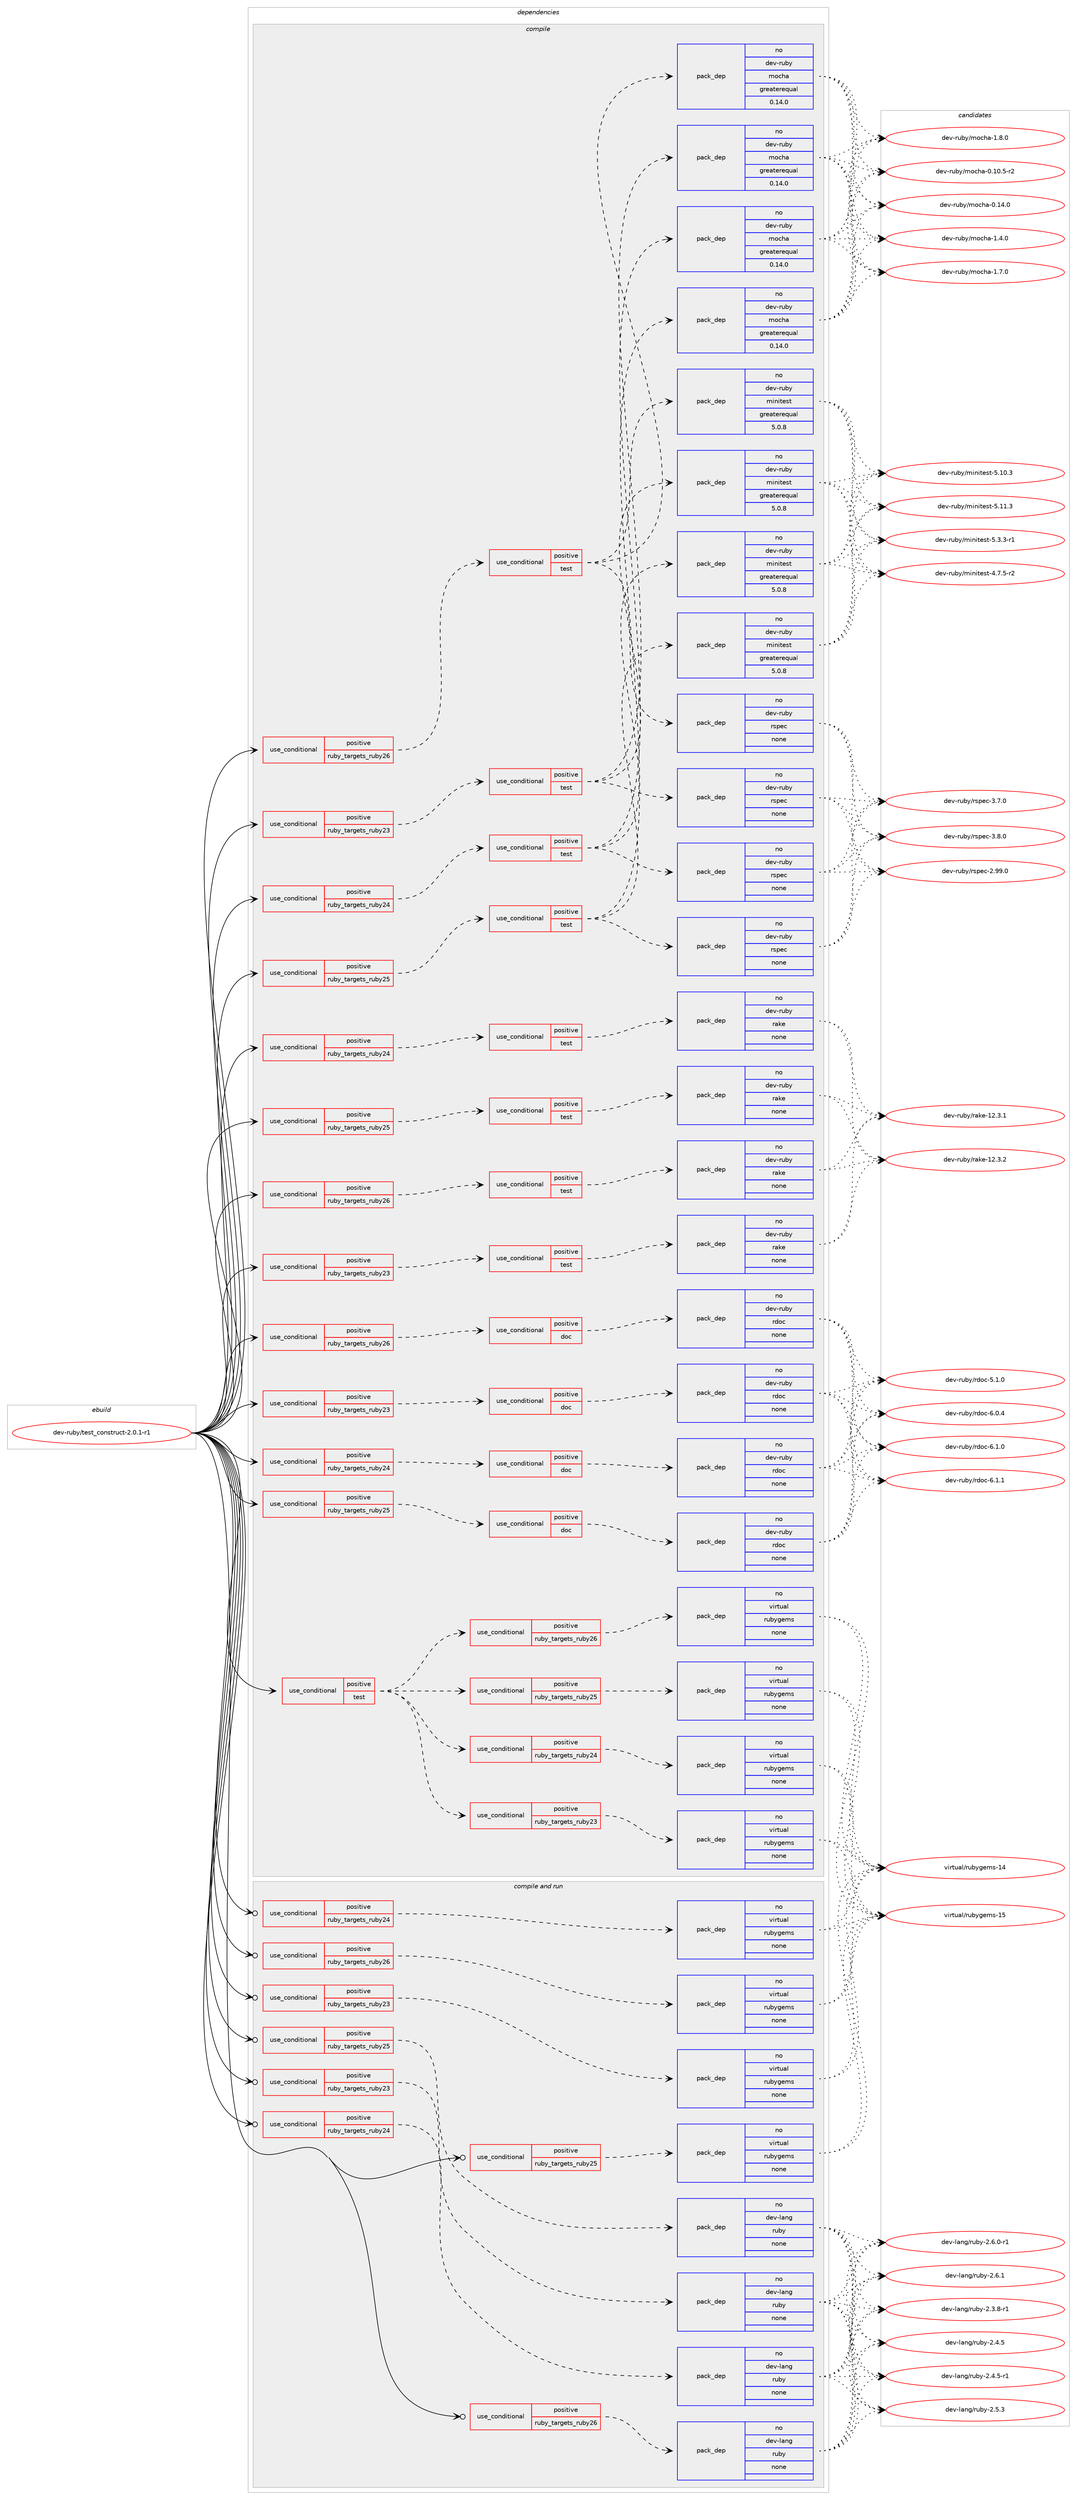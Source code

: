 digraph prolog {

# *************
# Graph options
# *************

newrank=true;
concentrate=true;
compound=true;
graph [rankdir=LR,fontname=Helvetica,fontsize=10,ranksep=1.5];#, ranksep=2.5, nodesep=0.2];
edge  [arrowhead=vee];
node  [fontname=Helvetica,fontsize=10];

# **********
# The ebuild
# **********

subgraph cluster_leftcol {
color=gray;
rank=same;
label=<<i>ebuild</i>>;
id [label="dev-ruby/test_construct-2.0.1-r1", color=red, width=4, href="../dev-ruby/test_construct-2.0.1-r1.svg"];
}

# ****************
# The dependencies
# ****************

subgraph cluster_midcol {
color=gray;
label=<<i>dependencies</i>>;
subgraph cluster_compile {
fillcolor="#eeeeee";
style=filled;
label=<<i>compile</i>>;
subgraph cond420004 {
dependency1532932 [label=<<TABLE BORDER="0" CELLBORDER="1" CELLSPACING="0" CELLPADDING="4"><TR><TD ROWSPAN="3" CELLPADDING="10">use_conditional</TD></TR><TR><TD>positive</TD></TR><TR><TD>ruby_targets_ruby23</TD></TR></TABLE>>, shape=none, color=red];
subgraph cond420005 {
dependency1532933 [label=<<TABLE BORDER="0" CELLBORDER="1" CELLSPACING="0" CELLPADDING="4"><TR><TD ROWSPAN="3" CELLPADDING="10">use_conditional</TD></TR><TR><TD>positive</TD></TR><TR><TD>doc</TD></TR></TABLE>>, shape=none, color=red];
subgraph pack1089412 {
dependency1532934 [label=<<TABLE BORDER="0" CELLBORDER="1" CELLSPACING="0" CELLPADDING="4" WIDTH="220"><TR><TD ROWSPAN="6" CELLPADDING="30">pack_dep</TD></TR><TR><TD WIDTH="110">no</TD></TR><TR><TD>dev-ruby</TD></TR><TR><TD>rdoc</TD></TR><TR><TD>none</TD></TR><TR><TD></TD></TR></TABLE>>, shape=none, color=blue];
}
dependency1532933:e -> dependency1532934:w [weight=20,style="dashed",arrowhead="vee"];
}
dependency1532932:e -> dependency1532933:w [weight=20,style="dashed",arrowhead="vee"];
}
id:e -> dependency1532932:w [weight=20,style="solid",arrowhead="vee"];
subgraph cond420006 {
dependency1532935 [label=<<TABLE BORDER="0" CELLBORDER="1" CELLSPACING="0" CELLPADDING="4"><TR><TD ROWSPAN="3" CELLPADDING="10">use_conditional</TD></TR><TR><TD>positive</TD></TR><TR><TD>ruby_targets_ruby23</TD></TR></TABLE>>, shape=none, color=red];
subgraph cond420007 {
dependency1532936 [label=<<TABLE BORDER="0" CELLBORDER="1" CELLSPACING="0" CELLPADDING="4"><TR><TD ROWSPAN="3" CELLPADDING="10">use_conditional</TD></TR><TR><TD>positive</TD></TR><TR><TD>test</TD></TR></TABLE>>, shape=none, color=red];
subgraph pack1089413 {
dependency1532937 [label=<<TABLE BORDER="0" CELLBORDER="1" CELLSPACING="0" CELLPADDING="4" WIDTH="220"><TR><TD ROWSPAN="6" CELLPADDING="30">pack_dep</TD></TR><TR><TD WIDTH="110">no</TD></TR><TR><TD>dev-ruby</TD></TR><TR><TD>minitest</TD></TR><TR><TD>greaterequal</TD></TR><TR><TD>5.0.8</TD></TR></TABLE>>, shape=none, color=blue];
}
dependency1532936:e -> dependency1532937:w [weight=20,style="dashed",arrowhead="vee"];
subgraph pack1089414 {
dependency1532938 [label=<<TABLE BORDER="0" CELLBORDER="1" CELLSPACING="0" CELLPADDING="4" WIDTH="220"><TR><TD ROWSPAN="6" CELLPADDING="30">pack_dep</TD></TR><TR><TD WIDTH="110">no</TD></TR><TR><TD>dev-ruby</TD></TR><TR><TD>mocha</TD></TR><TR><TD>greaterequal</TD></TR><TR><TD>0.14.0</TD></TR></TABLE>>, shape=none, color=blue];
}
dependency1532936:e -> dependency1532938:w [weight=20,style="dashed",arrowhead="vee"];
subgraph pack1089415 {
dependency1532939 [label=<<TABLE BORDER="0" CELLBORDER="1" CELLSPACING="0" CELLPADDING="4" WIDTH="220"><TR><TD ROWSPAN="6" CELLPADDING="30">pack_dep</TD></TR><TR><TD WIDTH="110">no</TD></TR><TR><TD>dev-ruby</TD></TR><TR><TD>rspec</TD></TR><TR><TD>none</TD></TR><TR><TD></TD></TR></TABLE>>, shape=none, color=blue];
}
dependency1532936:e -> dependency1532939:w [weight=20,style="dashed",arrowhead="vee"];
}
dependency1532935:e -> dependency1532936:w [weight=20,style="dashed",arrowhead="vee"];
}
id:e -> dependency1532935:w [weight=20,style="solid",arrowhead="vee"];
subgraph cond420008 {
dependency1532940 [label=<<TABLE BORDER="0" CELLBORDER="1" CELLSPACING="0" CELLPADDING="4"><TR><TD ROWSPAN="3" CELLPADDING="10">use_conditional</TD></TR><TR><TD>positive</TD></TR><TR><TD>ruby_targets_ruby23</TD></TR></TABLE>>, shape=none, color=red];
subgraph cond420009 {
dependency1532941 [label=<<TABLE BORDER="0" CELLBORDER="1" CELLSPACING="0" CELLPADDING="4"><TR><TD ROWSPAN="3" CELLPADDING="10">use_conditional</TD></TR><TR><TD>positive</TD></TR><TR><TD>test</TD></TR></TABLE>>, shape=none, color=red];
subgraph pack1089416 {
dependency1532942 [label=<<TABLE BORDER="0" CELLBORDER="1" CELLSPACING="0" CELLPADDING="4" WIDTH="220"><TR><TD ROWSPAN="6" CELLPADDING="30">pack_dep</TD></TR><TR><TD WIDTH="110">no</TD></TR><TR><TD>dev-ruby</TD></TR><TR><TD>rake</TD></TR><TR><TD>none</TD></TR><TR><TD></TD></TR></TABLE>>, shape=none, color=blue];
}
dependency1532941:e -> dependency1532942:w [weight=20,style="dashed",arrowhead="vee"];
}
dependency1532940:e -> dependency1532941:w [weight=20,style="dashed",arrowhead="vee"];
}
id:e -> dependency1532940:w [weight=20,style="solid",arrowhead="vee"];
subgraph cond420010 {
dependency1532943 [label=<<TABLE BORDER="0" CELLBORDER="1" CELLSPACING="0" CELLPADDING="4"><TR><TD ROWSPAN="3" CELLPADDING="10">use_conditional</TD></TR><TR><TD>positive</TD></TR><TR><TD>ruby_targets_ruby24</TD></TR></TABLE>>, shape=none, color=red];
subgraph cond420011 {
dependency1532944 [label=<<TABLE BORDER="0" CELLBORDER="1" CELLSPACING="0" CELLPADDING="4"><TR><TD ROWSPAN="3" CELLPADDING="10">use_conditional</TD></TR><TR><TD>positive</TD></TR><TR><TD>doc</TD></TR></TABLE>>, shape=none, color=red];
subgraph pack1089417 {
dependency1532945 [label=<<TABLE BORDER="0" CELLBORDER="1" CELLSPACING="0" CELLPADDING="4" WIDTH="220"><TR><TD ROWSPAN="6" CELLPADDING="30">pack_dep</TD></TR><TR><TD WIDTH="110">no</TD></TR><TR><TD>dev-ruby</TD></TR><TR><TD>rdoc</TD></TR><TR><TD>none</TD></TR><TR><TD></TD></TR></TABLE>>, shape=none, color=blue];
}
dependency1532944:e -> dependency1532945:w [weight=20,style="dashed",arrowhead="vee"];
}
dependency1532943:e -> dependency1532944:w [weight=20,style="dashed",arrowhead="vee"];
}
id:e -> dependency1532943:w [weight=20,style="solid",arrowhead="vee"];
subgraph cond420012 {
dependency1532946 [label=<<TABLE BORDER="0" CELLBORDER="1" CELLSPACING="0" CELLPADDING="4"><TR><TD ROWSPAN="3" CELLPADDING="10">use_conditional</TD></TR><TR><TD>positive</TD></TR><TR><TD>ruby_targets_ruby24</TD></TR></TABLE>>, shape=none, color=red];
subgraph cond420013 {
dependency1532947 [label=<<TABLE BORDER="0" CELLBORDER="1" CELLSPACING="0" CELLPADDING="4"><TR><TD ROWSPAN="3" CELLPADDING="10">use_conditional</TD></TR><TR><TD>positive</TD></TR><TR><TD>test</TD></TR></TABLE>>, shape=none, color=red];
subgraph pack1089418 {
dependency1532948 [label=<<TABLE BORDER="0" CELLBORDER="1" CELLSPACING="0" CELLPADDING="4" WIDTH="220"><TR><TD ROWSPAN="6" CELLPADDING="30">pack_dep</TD></TR><TR><TD WIDTH="110">no</TD></TR><TR><TD>dev-ruby</TD></TR><TR><TD>minitest</TD></TR><TR><TD>greaterequal</TD></TR><TR><TD>5.0.8</TD></TR></TABLE>>, shape=none, color=blue];
}
dependency1532947:e -> dependency1532948:w [weight=20,style="dashed",arrowhead="vee"];
subgraph pack1089419 {
dependency1532949 [label=<<TABLE BORDER="0" CELLBORDER="1" CELLSPACING="0" CELLPADDING="4" WIDTH="220"><TR><TD ROWSPAN="6" CELLPADDING="30">pack_dep</TD></TR><TR><TD WIDTH="110">no</TD></TR><TR><TD>dev-ruby</TD></TR><TR><TD>mocha</TD></TR><TR><TD>greaterequal</TD></TR><TR><TD>0.14.0</TD></TR></TABLE>>, shape=none, color=blue];
}
dependency1532947:e -> dependency1532949:w [weight=20,style="dashed",arrowhead="vee"];
subgraph pack1089420 {
dependency1532950 [label=<<TABLE BORDER="0" CELLBORDER="1" CELLSPACING="0" CELLPADDING="4" WIDTH="220"><TR><TD ROWSPAN="6" CELLPADDING="30">pack_dep</TD></TR><TR><TD WIDTH="110">no</TD></TR><TR><TD>dev-ruby</TD></TR><TR><TD>rspec</TD></TR><TR><TD>none</TD></TR><TR><TD></TD></TR></TABLE>>, shape=none, color=blue];
}
dependency1532947:e -> dependency1532950:w [weight=20,style="dashed",arrowhead="vee"];
}
dependency1532946:e -> dependency1532947:w [weight=20,style="dashed",arrowhead="vee"];
}
id:e -> dependency1532946:w [weight=20,style="solid",arrowhead="vee"];
subgraph cond420014 {
dependency1532951 [label=<<TABLE BORDER="0" CELLBORDER="1" CELLSPACING="0" CELLPADDING="4"><TR><TD ROWSPAN="3" CELLPADDING="10">use_conditional</TD></TR><TR><TD>positive</TD></TR><TR><TD>ruby_targets_ruby24</TD></TR></TABLE>>, shape=none, color=red];
subgraph cond420015 {
dependency1532952 [label=<<TABLE BORDER="0" CELLBORDER="1" CELLSPACING="0" CELLPADDING="4"><TR><TD ROWSPAN="3" CELLPADDING="10">use_conditional</TD></TR><TR><TD>positive</TD></TR><TR><TD>test</TD></TR></TABLE>>, shape=none, color=red];
subgraph pack1089421 {
dependency1532953 [label=<<TABLE BORDER="0" CELLBORDER="1" CELLSPACING="0" CELLPADDING="4" WIDTH="220"><TR><TD ROWSPAN="6" CELLPADDING="30">pack_dep</TD></TR><TR><TD WIDTH="110">no</TD></TR><TR><TD>dev-ruby</TD></TR><TR><TD>rake</TD></TR><TR><TD>none</TD></TR><TR><TD></TD></TR></TABLE>>, shape=none, color=blue];
}
dependency1532952:e -> dependency1532953:w [weight=20,style="dashed",arrowhead="vee"];
}
dependency1532951:e -> dependency1532952:w [weight=20,style="dashed",arrowhead="vee"];
}
id:e -> dependency1532951:w [weight=20,style="solid",arrowhead="vee"];
subgraph cond420016 {
dependency1532954 [label=<<TABLE BORDER="0" CELLBORDER="1" CELLSPACING="0" CELLPADDING="4"><TR><TD ROWSPAN="3" CELLPADDING="10">use_conditional</TD></TR><TR><TD>positive</TD></TR><TR><TD>ruby_targets_ruby25</TD></TR></TABLE>>, shape=none, color=red];
subgraph cond420017 {
dependency1532955 [label=<<TABLE BORDER="0" CELLBORDER="1" CELLSPACING="0" CELLPADDING="4"><TR><TD ROWSPAN="3" CELLPADDING="10">use_conditional</TD></TR><TR><TD>positive</TD></TR><TR><TD>doc</TD></TR></TABLE>>, shape=none, color=red];
subgraph pack1089422 {
dependency1532956 [label=<<TABLE BORDER="0" CELLBORDER="1" CELLSPACING="0" CELLPADDING="4" WIDTH="220"><TR><TD ROWSPAN="6" CELLPADDING="30">pack_dep</TD></TR><TR><TD WIDTH="110">no</TD></TR><TR><TD>dev-ruby</TD></TR><TR><TD>rdoc</TD></TR><TR><TD>none</TD></TR><TR><TD></TD></TR></TABLE>>, shape=none, color=blue];
}
dependency1532955:e -> dependency1532956:w [weight=20,style="dashed",arrowhead="vee"];
}
dependency1532954:e -> dependency1532955:w [weight=20,style="dashed",arrowhead="vee"];
}
id:e -> dependency1532954:w [weight=20,style="solid",arrowhead="vee"];
subgraph cond420018 {
dependency1532957 [label=<<TABLE BORDER="0" CELLBORDER="1" CELLSPACING="0" CELLPADDING="4"><TR><TD ROWSPAN="3" CELLPADDING="10">use_conditional</TD></TR><TR><TD>positive</TD></TR><TR><TD>ruby_targets_ruby25</TD></TR></TABLE>>, shape=none, color=red];
subgraph cond420019 {
dependency1532958 [label=<<TABLE BORDER="0" CELLBORDER="1" CELLSPACING="0" CELLPADDING="4"><TR><TD ROWSPAN="3" CELLPADDING="10">use_conditional</TD></TR><TR><TD>positive</TD></TR><TR><TD>test</TD></TR></TABLE>>, shape=none, color=red];
subgraph pack1089423 {
dependency1532959 [label=<<TABLE BORDER="0" CELLBORDER="1" CELLSPACING="0" CELLPADDING="4" WIDTH="220"><TR><TD ROWSPAN="6" CELLPADDING="30">pack_dep</TD></TR><TR><TD WIDTH="110">no</TD></TR><TR><TD>dev-ruby</TD></TR><TR><TD>minitest</TD></TR><TR><TD>greaterequal</TD></TR><TR><TD>5.0.8</TD></TR></TABLE>>, shape=none, color=blue];
}
dependency1532958:e -> dependency1532959:w [weight=20,style="dashed",arrowhead="vee"];
subgraph pack1089424 {
dependency1532960 [label=<<TABLE BORDER="0" CELLBORDER="1" CELLSPACING="0" CELLPADDING="4" WIDTH="220"><TR><TD ROWSPAN="6" CELLPADDING="30">pack_dep</TD></TR><TR><TD WIDTH="110">no</TD></TR><TR><TD>dev-ruby</TD></TR><TR><TD>mocha</TD></TR><TR><TD>greaterequal</TD></TR><TR><TD>0.14.0</TD></TR></TABLE>>, shape=none, color=blue];
}
dependency1532958:e -> dependency1532960:w [weight=20,style="dashed",arrowhead="vee"];
subgraph pack1089425 {
dependency1532961 [label=<<TABLE BORDER="0" CELLBORDER="1" CELLSPACING="0" CELLPADDING="4" WIDTH="220"><TR><TD ROWSPAN="6" CELLPADDING="30">pack_dep</TD></TR><TR><TD WIDTH="110">no</TD></TR><TR><TD>dev-ruby</TD></TR><TR><TD>rspec</TD></TR><TR><TD>none</TD></TR><TR><TD></TD></TR></TABLE>>, shape=none, color=blue];
}
dependency1532958:e -> dependency1532961:w [weight=20,style="dashed",arrowhead="vee"];
}
dependency1532957:e -> dependency1532958:w [weight=20,style="dashed",arrowhead="vee"];
}
id:e -> dependency1532957:w [weight=20,style="solid",arrowhead="vee"];
subgraph cond420020 {
dependency1532962 [label=<<TABLE BORDER="0" CELLBORDER="1" CELLSPACING="0" CELLPADDING="4"><TR><TD ROWSPAN="3" CELLPADDING="10">use_conditional</TD></TR><TR><TD>positive</TD></TR><TR><TD>ruby_targets_ruby25</TD></TR></TABLE>>, shape=none, color=red];
subgraph cond420021 {
dependency1532963 [label=<<TABLE BORDER="0" CELLBORDER="1" CELLSPACING="0" CELLPADDING="4"><TR><TD ROWSPAN="3" CELLPADDING="10">use_conditional</TD></TR><TR><TD>positive</TD></TR><TR><TD>test</TD></TR></TABLE>>, shape=none, color=red];
subgraph pack1089426 {
dependency1532964 [label=<<TABLE BORDER="0" CELLBORDER="1" CELLSPACING="0" CELLPADDING="4" WIDTH="220"><TR><TD ROWSPAN="6" CELLPADDING="30">pack_dep</TD></TR><TR><TD WIDTH="110">no</TD></TR><TR><TD>dev-ruby</TD></TR><TR><TD>rake</TD></TR><TR><TD>none</TD></TR><TR><TD></TD></TR></TABLE>>, shape=none, color=blue];
}
dependency1532963:e -> dependency1532964:w [weight=20,style="dashed",arrowhead="vee"];
}
dependency1532962:e -> dependency1532963:w [weight=20,style="dashed",arrowhead="vee"];
}
id:e -> dependency1532962:w [weight=20,style="solid",arrowhead="vee"];
subgraph cond420022 {
dependency1532965 [label=<<TABLE BORDER="0" CELLBORDER="1" CELLSPACING="0" CELLPADDING="4"><TR><TD ROWSPAN="3" CELLPADDING="10">use_conditional</TD></TR><TR><TD>positive</TD></TR><TR><TD>ruby_targets_ruby26</TD></TR></TABLE>>, shape=none, color=red];
subgraph cond420023 {
dependency1532966 [label=<<TABLE BORDER="0" CELLBORDER="1" CELLSPACING="0" CELLPADDING="4"><TR><TD ROWSPAN="3" CELLPADDING="10">use_conditional</TD></TR><TR><TD>positive</TD></TR><TR><TD>doc</TD></TR></TABLE>>, shape=none, color=red];
subgraph pack1089427 {
dependency1532967 [label=<<TABLE BORDER="0" CELLBORDER="1" CELLSPACING="0" CELLPADDING="4" WIDTH="220"><TR><TD ROWSPAN="6" CELLPADDING="30">pack_dep</TD></TR><TR><TD WIDTH="110">no</TD></TR><TR><TD>dev-ruby</TD></TR><TR><TD>rdoc</TD></TR><TR><TD>none</TD></TR><TR><TD></TD></TR></TABLE>>, shape=none, color=blue];
}
dependency1532966:e -> dependency1532967:w [weight=20,style="dashed",arrowhead="vee"];
}
dependency1532965:e -> dependency1532966:w [weight=20,style="dashed",arrowhead="vee"];
}
id:e -> dependency1532965:w [weight=20,style="solid",arrowhead="vee"];
subgraph cond420024 {
dependency1532968 [label=<<TABLE BORDER="0" CELLBORDER="1" CELLSPACING="0" CELLPADDING="4"><TR><TD ROWSPAN="3" CELLPADDING="10">use_conditional</TD></TR><TR><TD>positive</TD></TR><TR><TD>ruby_targets_ruby26</TD></TR></TABLE>>, shape=none, color=red];
subgraph cond420025 {
dependency1532969 [label=<<TABLE BORDER="0" CELLBORDER="1" CELLSPACING="0" CELLPADDING="4"><TR><TD ROWSPAN="3" CELLPADDING="10">use_conditional</TD></TR><TR><TD>positive</TD></TR><TR><TD>test</TD></TR></TABLE>>, shape=none, color=red];
subgraph pack1089428 {
dependency1532970 [label=<<TABLE BORDER="0" CELLBORDER="1" CELLSPACING="0" CELLPADDING="4" WIDTH="220"><TR><TD ROWSPAN="6" CELLPADDING="30">pack_dep</TD></TR><TR><TD WIDTH="110">no</TD></TR><TR><TD>dev-ruby</TD></TR><TR><TD>minitest</TD></TR><TR><TD>greaterequal</TD></TR><TR><TD>5.0.8</TD></TR></TABLE>>, shape=none, color=blue];
}
dependency1532969:e -> dependency1532970:w [weight=20,style="dashed",arrowhead="vee"];
subgraph pack1089429 {
dependency1532971 [label=<<TABLE BORDER="0" CELLBORDER="1" CELLSPACING="0" CELLPADDING="4" WIDTH="220"><TR><TD ROWSPAN="6" CELLPADDING="30">pack_dep</TD></TR><TR><TD WIDTH="110">no</TD></TR><TR><TD>dev-ruby</TD></TR><TR><TD>mocha</TD></TR><TR><TD>greaterequal</TD></TR><TR><TD>0.14.0</TD></TR></TABLE>>, shape=none, color=blue];
}
dependency1532969:e -> dependency1532971:w [weight=20,style="dashed",arrowhead="vee"];
subgraph pack1089430 {
dependency1532972 [label=<<TABLE BORDER="0" CELLBORDER="1" CELLSPACING="0" CELLPADDING="4" WIDTH="220"><TR><TD ROWSPAN="6" CELLPADDING="30">pack_dep</TD></TR><TR><TD WIDTH="110">no</TD></TR><TR><TD>dev-ruby</TD></TR><TR><TD>rspec</TD></TR><TR><TD>none</TD></TR><TR><TD></TD></TR></TABLE>>, shape=none, color=blue];
}
dependency1532969:e -> dependency1532972:w [weight=20,style="dashed",arrowhead="vee"];
}
dependency1532968:e -> dependency1532969:w [weight=20,style="dashed",arrowhead="vee"];
}
id:e -> dependency1532968:w [weight=20,style="solid",arrowhead="vee"];
subgraph cond420026 {
dependency1532973 [label=<<TABLE BORDER="0" CELLBORDER="1" CELLSPACING="0" CELLPADDING="4"><TR><TD ROWSPAN="3" CELLPADDING="10">use_conditional</TD></TR><TR><TD>positive</TD></TR><TR><TD>ruby_targets_ruby26</TD></TR></TABLE>>, shape=none, color=red];
subgraph cond420027 {
dependency1532974 [label=<<TABLE BORDER="0" CELLBORDER="1" CELLSPACING="0" CELLPADDING="4"><TR><TD ROWSPAN="3" CELLPADDING="10">use_conditional</TD></TR><TR><TD>positive</TD></TR><TR><TD>test</TD></TR></TABLE>>, shape=none, color=red];
subgraph pack1089431 {
dependency1532975 [label=<<TABLE BORDER="0" CELLBORDER="1" CELLSPACING="0" CELLPADDING="4" WIDTH="220"><TR><TD ROWSPAN="6" CELLPADDING="30">pack_dep</TD></TR><TR><TD WIDTH="110">no</TD></TR><TR><TD>dev-ruby</TD></TR><TR><TD>rake</TD></TR><TR><TD>none</TD></TR><TR><TD></TD></TR></TABLE>>, shape=none, color=blue];
}
dependency1532974:e -> dependency1532975:w [weight=20,style="dashed",arrowhead="vee"];
}
dependency1532973:e -> dependency1532974:w [weight=20,style="dashed",arrowhead="vee"];
}
id:e -> dependency1532973:w [weight=20,style="solid",arrowhead="vee"];
subgraph cond420028 {
dependency1532976 [label=<<TABLE BORDER="0" CELLBORDER="1" CELLSPACING="0" CELLPADDING="4"><TR><TD ROWSPAN="3" CELLPADDING="10">use_conditional</TD></TR><TR><TD>positive</TD></TR><TR><TD>test</TD></TR></TABLE>>, shape=none, color=red];
subgraph cond420029 {
dependency1532977 [label=<<TABLE BORDER="0" CELLBORDER="1" CELLSPACING="0" CELLPADDING="4"><TR><TD ROWSPAN="3" CELLPADDING="10">use_conditional</TD></TR><TR><TD>positive</TD></TR><TR><TD>ruby_targets_ruby23</TD></TR></TABLE>>, shape=none, color=red];
subgraph pack1089432 {
dependency1532978 [label=<<TABLE BORDER="0" CELLBORDER="1" CELLSPACING="0" CELLPADDING="4" WIDTH="220"><TR><TD ROWSPAN="6" CELLPADDING="30">pack_dep</TD></TR><TR><TD WIDTH="110">no</TD></TR><TR><TD>virtual</TD></TR><TR><TD>rubygems</TD></TR><TR><TD>none</TD></TR><TR><TD></TD></TR></TABLE>>, shape=none, color=blue];
}
dependency1532977:e -> dependency1532978:w [weight=20,style="dashed",arrowhead="vee"];
}
dependency1532976:e -> dependency1532977:w [weight=20,style="dashed",arrowhead="vee"];
subgraph cond420030 {
dependency1532979 [label=<<TABLE BORDER="0" CELLBORDER="1" CELLSPACING="0" CELLPADDING="4"><TR><TD ROWSPAN="3" CELLPADDING="10">use_conditional</TD></TR><TR><TD>positive</TD></TR><TR><TD>ruby_targets_ruby24</TD></TR></TABLE>>, shape=none, color=red];
subgraph pack1089433 {
dependency1532980 [label=<<TABLE BORDER="0" CELLBORDER="1" CELLSPACING="0" CELLPADDING="4" WIDTH="220"><TR><TD ROWSPAN="6" CELLPADDING="30">pack_dep</TD></TR><TR><TD WIDTH="110">no</TD></TR><TR><TD>virtual</TD></TR><TR><TD>rubygems</TD></TR><TR><TD>none</TD></TR><TR><TD></TD></TR></TABLE>>, shape=none, color=blue];
}
dependency1532979:e -> dependency1532980:w [weight=20,style="dashed",arrowhead="vee"];
}
dependency1532976:e -> dependency1532979:w [weight=20,style="dashed",arrowhead="vee"];
subgraph cond420031 {
dependency1532981 [label=<<TABLE BORDER="0" CELLBORDER="1" CELLSPACING="0" CELLPADDING="4"><TR><TD ROWSPAN="3" CELLPADDING="10">use_conditional</TD></TR><TR><TD>positive</TD></TR><TR><TD>ruby_targets_ruby25</TD></TR></TABLE>>, shape=none, color=red];
subgraph pack1089434 {
dependency1532982 [label=<<TABLE BORDER="0" CELLBORDER="1" CELLSPACING="0" CELLPADDING="4" WIDTH="220"><TR><TD ROWSPAN="6" CELLPADDING="30">pack_dep</TD></TR><TR><TD WIDTH="110">no</TD></TR><TR><TD>virtual</TD></TR><TR><TD>rubygems</TD></TR><TR><TD>none</TD></TR><TR><TD></TD></TR></TABLE>>, shape=none, color=blue];
}
dependency1532981:e -> dependency1532982:w [weight=20,style="dashed",arrowhead="vee"];
}
dependency1532976:e -> dependency1532981:w [weight=20,style="dashed",arrowhead="vee"];
subgraph cond420032 {
dependency1532983 [label=<<TABLE BORDER="0" CELLBORDER="1" CELLSPACING="0" CELLPADDING="4"><TR><TD ROWSPAN="3" CELLPADDING="10">use_conditional</TD></TR><TR><TD>positive</TD></TR><TR><TD>ruby_targets_ruby26</TD></TR></TABLE>>, shape=none, color=red];
subgraph pack1089435 {
dependency1532984 [label=<<TABLE BORDER="0" CELLBORDER="1" CELLSPACING="0" CELLPADDING="4" WIDTH="220"><TR><TD ROWSPAN="6" CELLPADDING="30">pack_dep</TD></TR><TR><TD WIDTH="110">no</TD></TR><TR><TD>virtual</TD></TR><TR><TD>rubygems</TD></TR><TR><TD>none</TD></TR><TR><TD></TD></TR></TABLE>>, shape=none, color=blue];
}
dependency1532983:e -> dependency1532984:w [weight=20,style="dashed",arrowhead="vee"];
}
dependency1532976:e -> dependency1532983:w [weight=20,style="dashed",arrowhead="vee"];
}
id:e -> dependency1532976:w [weight=20,style="solid",arrowhead="vee"];
}
subgraph cluster_compileandrun {
fillcolor="#eeeeee";
style=filled;
label=<<i>compile and run</i>>;
subgraph cond420033 {
dependency1532985 [label=<<TABLE BORDER="0" CELLBORDER="1" CELLSPACING="0" CELLPADDING="4"><TR><TD ROWSPAN="3" CELLPADDING="10">use_conditional</TD></TR><TR><TD>positive</TD></TR><TR><TD>ruby_targets_ruby23</TD></TR></TABLE>>, shape=none, color=red];
subgraph pack1089436 {
dependency1532986 [label=<<TABLE BORDER="0" CELLBORDER="1" CELLSPACING="0" CELLPADDING="4" WIDTH="220"><TR><TD ROWSPAN="6" CELLPADDING="30">pack_dep</TD></TR><TR><TD WIDTH="110">no</TD></TR><TR><TD>dev-lang</TD></TR><TR><TD>ruby</TD></TR><TR><TD>none</TD></TR><TR><TD></TD></TR></TABLE>>, shape=none, color=blue];
}
dependency1532985:e -> dependency1532986:w [weight=20,style="dashed",arrowhead="vee"];
}
id:e -> dependency1532985:w [weight=20,style="solid",arrowhead="odotvee"];
subgraph cond420034 {
dependency1532987 [label=<<TABLE BORDER="0" CELLBORDER="1" CELLSPACING="0" CELLPADDING="4"><TR><TD ROWSPAN="3" CELLPADDING="10">use_conditional</TD></TR><TR><TD>positive</TD></TR><TR><TD>ruby_targets_ruby23</TD></TR></TABLE>>, shape=none, color=red];
subgraph pack1089437 {
dependency1532988 [label=<<TABLE BORDER="0" CELLBORDER="1" CELLSPACING="0" CELLPADDING="4" WIDTH="220"><TR><TD ROWSPAN="6" CELLPADDING="30">pack_dep</TD></TR><TR><TD WIDTH="110">no</TD></TR><TR><TD>virtual</TD></TR><TR><TD>rubygems</TD></TR><TR><TD>none</TD></TR><TR><TD></TD></TR></TABLE>>, shape=none, color=blue];
}
dependency1532987:e -> dependency1532988:w [weight=20,style="dashed",arrowhead="vee"];
}
id:e -> dependency1532987:w [weight=20,style="solid",arrowhead="odotvee"];
subgraph cond420035 {
dependency1532989 [label=<<TABLE BORDER="0" CELLBORDER="1" CELLSPACING="0" CELLPADDING="4"><TR><TD ROWSPAN="3" CELLPADDING="10">use_conditional</TD></TR><TR><TD>positive</TD></TR><TR><TD>ruby_targets_ruby24</TD></TR></TABLE>>, shape=none, color=red];
subgraph pack1089438 {
dependency1532990 [label=<<TABLE BORDER="0" CELLBORDER="1" CELLSPACING="0" CELLPADDING="4" WIDTH="220"><TR><TD ROWSPAN="6" CELLPADDING="30">pack_dep</TD></TR><TR><TD WIDTH="110">no</TD></TR><TR><TD>dev-lang</TD></TR><TR><TD>ruby</TD></TR><TR><TD>none</TD></TR><TR><TD></TD></TR></TABLE>>, shape=none, color=blue];
}
dependency1532989:e -> dependency1532990:w [weight=20,style="dashed",arrowhead="vee"];
}
id:e -> dependency1532989:w [weight=20,style="solid",arrowhead="odotvee"];
subgraph cond420036 {
dependency1532991 [label=<<TABLE BORDER="0" CELLBORDER="1" CELLSPACING="0" CELLPADDING="4"><TR><TD ROWSPAN="3" CELLPADDING="10">use_conditional</TD></TR><TR><TD>positive</TD></TR><TR><TD>ruby_targets_ruby24</TD></TR></TABLE>>, shape=none, color=red];
subgraph pack1089439 {
dependency1532992 [label=<<TABLE BORDER="0" CELLBORDER="1" CELLSPACING="0" CELLPADDING="4" WIDTH="220"><TR><TD ROWSPAN="6" CELLPADDING="30">pack_dep</TD></TR><TR><TD WIDTH="110">no</TD></TR><TR><TD>virtual</TD></TR><TR><TD>rubygems</TD></TR><TR><TD>none</TD></TR><TR><TD></TD></TR></TABLE>>, shape=none, color=blue];
}
dependency1532991:e -> dependency1532992:w [weight=20,style="dashed",arrowhead="vee"];
}
id:e -> dependency1532991:w [weight=20,style="solid",arrowhead="odotvee"];
subgraph cond420037 {
dependency1532993 [label=<<TABLE BORDER="0" CELLBORDER="1" CELLSPACING="0" CELLPADDING="4"><TR><TD ROWSPAN="3" CELLPADDING="10">use_conditional</TD></TR><TR><TD>positive</TD></TR><TR><TD>ruby_targets_ruby25</TD></TR></TABLE>>, shape=none, color=red];
subgraph pack1089440 {
dependency1532994 [label=<<TABLE BORDER="0" CELLBORDER="1" CELLSPACING="0" CELLPADDING="4" WIDTH="220"><TR><TD ROWSPAN="6" CELLPADDING="30">pack_dep</TD></TR><TR><TD WIDTH="110">no</TD></TR><TR><TD>dev-lang</TD></TR><TR><TD>ruby</TD></TR><TR><TD>none</TD></TR><TR><TD></TD></TR></TABLE>>, shape=none, color=blue];
}
dependency1532993:e -> dependency1532994:w [weight=20,style="dashed",arrowhead="vee"];
}
id:e -> dependency1532993:w [weight=20,style="solid",arrowhead="odotvee"];
subgraph cond420038 {
dependency1532995 [label=<<TABLE BORDER="0" CELLBORDER="1" CELLSPACING="0" CELLPADDING="4"><TR><TD ROWSPAN="3" CELLPADDING="10">use_conditional</TD></TR><TR><TD>positive</TD></TR><TR><TD>ruby_targets_ruby25</TD></TR></TABLE>>, shape=none, color=red];
subgraph pack1089441 {
dependency1532996 [label=<<TABLE BORDER="0" CELLBORDER="1" CELLSPACING="0" CELLPADDING="4" WIDTH="220"><TR><TD ROWSPAN="6" CELLPADDING="30">pack_dep</TD></TR><TR><TD WIDTH="110">no</TD></TR><TR><TD>virtual</TD></TR><TR><TD>rubygems</TD></TR><TR><TD>none</TD></TR><TR><TD></TD></TR></TABLE>>, shape=none, color=blue];
}
dependency1532995:e -> dependency1532996:w [weight=20,style="dashed",arrowhead="vee"];
}
id:e -> dependency1532995:w [weight=20,style="solid",arrowhead="odotvee"];
subgraph cond420039 {
dependency1532997 [label=<<TABLE BORDER="0" CELLBORDER="1" CELLSPACING="0" CELLPADDING="4"><TR><TD ROWSPAN="3" CELLPADDING="10">use_conditional</TD></TR><TR><TD>positive</TD></TR><TR><TD>ruby_targets_ruby26</TD></TR></TABLE>>, shape=none, color=red];
subgraph pack1089442 {
dependency1532998 [label=<<TABLE BORDER="0" CELLBORDER="1" CELLSPACING="0" CELLPADDING="4" WIDTH="220"><TR><TD ROWSPAN="6" CELLPADDING="30">pack_dep</TD></TR><TR><TD WIDTH="110">no</TD></TR><TR><TD>dev-lang</TD></TR><TR><TD>ruby</TD></TR><TR><TD>none</TD></TR><TR><TD></TD></TR></TABLE>>, shape=none, color=blue];
}
dependency1532997:e -> dependency1532998:w [weight=20,style="dashed",arrowhead="vee"];
}
id:e -> dependency1532997:w [weight=20,style="solid",arrowhead="odotvee"];
subgraph cond420040 {
dependency1532999 [label=<<TABLE BORDER="0" CELLBORDER="1" CELLSPACING="0" CELLPADDING="4"><TR><TD ROWSPAN="3" CELLPADDING="10">use_conditional</TD></TR><TR><TD>positive</TD></TR><TR><TD>ruby_targets_ruby26</TD></TR></TABLE>>, shape=none, color=red];
subgraph pack1089443 {
dependency1533000 [label=<<TABLE BORDER="0" CELLBORDER="1" CELLSPACING="0" CELLPADDING="4" WIDTH="220"><TR><TD ROWSPAN="6" CELLPADDING="30">pack_dep</TD></TR><TR><TD WIDTH="110">no</TD></TR><TR><TD>virtual</TD></TR><TR><TD>rubygems</TD></TR><TR><TD>none</TD></TR><TR><TD></TD></TR></TABLE>>, shape=none, color=blue];
}
dependency1532999:e -> dependency1533000:w [weight=20,style="dashed",arrowhead="vee"];
}
id:e -> dependency1532999:w [weight=20,style="solid",arrowhead="odotvee"];
}
subgraph cluster_run {
fillcolor="#eeeeee";
style=filled;
label=<<i>run</i>>;
}
}

# **************
# The candidates
# **************

subgraph cluster_choices {
rank=same;
color=gray;
label=<<i>candidates</i>>;

subgraph choice1089412 {
color=black;
nodesep=1;
choice10010111845114117981214711410011199455346494648 [label="dev-ruby/rdoc-5.1.0", color=red, width=4,href="../dev-ruby/rdoc-5.1.0.svg"];
choice10010111845114117981214711410011199455446484652 [label="dev-ruby/rdoc-6.0.4", color=red, width=4,href="../dev-ruby/rdoc-6.0.4.svg"];
choice10010111845114117981214711410011199455446494648 [label="dev-ruby/rdoc-6.1.0", color=red, width=4,href="../dev-ruby/rdoc-6.1.0.svg"];
choice10010111845114117981214711410011199455446494649 [label="dev-ruby/rdoc-6.1.1", color=red, width=4,href="../dev-ruby/rdoc-6.1.1.svg"];
dependency1532934:e -> choice10010111845114117981214711410011199455346494648:w [style=dotted,weight="100"];
dependency1532934:e -> choice10010111845114117981214711410011199455446484652:w [style=dotted,weight="100"];
dependency1532934:e -> choice10010111845114117981214711410011199455446494648:w [style=dotted,weight="100"];
dependency1532934:e -> choice10010111845114117981214711410011199455446494649:w [style=dotted,weight="100"];
}
subgraph choice1089413 {
color=black;
nodesep=1;
choice1001011184511411798121471091051101051161011151164552465546534511450 [label="dev-ruby/minitest-4.7.5-r2", color=red, width=4,href="../dev-ruby/minitest-4.7.5-r2.svg"];
choice10010111845114117981214710910511010511610111511645534649484651 [label="dev-ruby/minitest-5.10.3", color=red, width=4,href="../dev-ruby/minitest-5.10.3.svg"];
choice10010111845114117981214710910511010511610111511645534649494651 [label="dev-ruby/minitest-5.11.3", color=red, width=4,href="../dev-ruby/minitest-5.11.3.svg"];
choice1001011184511411798121471091051101051161011151164553465146514511449 [label="dev-ruby/minitest-5.3.3-r1", color=red, width=4,href="../dev-ruby/minitest-5.3.3-r1.svg"];
dependency1532937:e -> choice1001011184511411798121471091051101051161011151164552465546534511450:w [style=dotted,weight="100"];
dependency1532937:e -> choice10010111845114117981214710910511010511610111511645534649484651:w [style=dotted,weight="100"];
dependency1532937:e -> choice10010111845114117981214710910511010511610111511645534649494651:w [style=dotted,weight="100"];
dependency1532937:e -> choice1001011184511411798121471091051101051161011151164553465146514511449:w [style=dotted,weight="100"];
}
subgraph choice1089414 {
color=black;
nodesep=1;
choice1001011184511411798121471091119910497454846494846534511450 [label="dev-ruby/mocha-0.10.5-r2", color=red, width=4,href="../dev-ruby/mocha-0.10.5-r2.svg"];
choice100101118451141179812147109111991049745484649524648 [label="dev-ruby/mocha-0.14.0", color=red, width=4,href="../dev-ruby/mocha-0.14.0.svg"];
choice1001011184511411798121471091119910497454946524648 [label="dev-ruby/mocha-1.4.0", color=red, width=4,href="../dev-ruby/mocha-1.4.0.svg"];
choice1001011184511411798121471091119910497454946554648 [label="dev-ruby/mocha-1.7.0", color=red, width=4,href="../dev-ruby/mocha-1.7.0.svg"];
choice1001011184511411798121471091119910497454946564648 [label="dev-ruby/mocha-1.8.0", color=red, width=4,href="../dev-ruby/mocha-1.8.0.svg"];
dependency1532938:e -> choice1001011184511411798121471091119910497454846494846534511450:w [style=dotted,weight="100"];
dependency1532938:e -> choice100101118451141179812147109111991049745484649524648:w [style=dotted,weight="100"];
dependency1532938:e -> choice1001011184511411798121471091119910497454946524648:w [style=dotted,weight="100"];
dependency1532938:e -> choice1001011184511411798121471091119910497454946554648:w [style=dotted,weight="100"];
dependency1532938:e -> choice1001011184511411798121471091119910497454946564648:w [style=dotted,weight="100"];
}
subgraph choice1089415 {
color=black;
nodesep=1;
choice1001011184511411798121471141151121019945504657574648 [label="dev-ruby/rspec-2.99.0", color=red, width=4,href="../dev-ruby/rspec-2.99.0.svg"];
choice10010111845114117981214711411511210199455146554648 [label="dev-ruby/rspec-3.7.0", color=red, width=4,href="../dev-ruby/rspec-3.7.0.svg"];
choice10010111845114117981214711411511210199455146564648 [label="dev-ruby/rspec-3.8.0", color=red, width=4,href="../dev-ruby/rspec-3.8.0.svg"];
dependency1532939:e -> choice1001011184511411798121471141151121019945504657574648:w [style=dotted,weight="100"];
dependency1532939:e -> choice10010111845114117981214711411511210199455146554648:w [style=dotted,weight="100"];
dependency1532939:e -> choice10010111845114117981214711411511210199455146564648:w [style=dotted,weight="100"];
}
subgraph choice1089416 {
color=black;
nodesep=1;
choice1001011184511411798121471149710710145495046514649 [label="dev-ruby/rake-12.3.1", color=red, width=4,href="../dev-ruby/rake-12.3.1.svg"];
choice1001011184511411798121471149710710145495046514650 [label="dev-ruby/rake-12.3.2", color=red, width=4,href="../dev-ruby/rake-12.3.2.svg"];
dependency1532942:e -> choice1001011184511411798121471149710710145495046514649:w [style=dotted,weight="100"];
dependency1532942:e -> choice1001011184511411798121471149710710145495046514650:w [style=dotted,weight="100"];
}
subgraph choice1089417 {
color=black;
nodesep=1;
choice10010111845114117981214711410011199455346494648 [label="dev-ruby/rdoc-5.1.0", color=red, width=4,href="../dev-ruby/rdoc-5.1.0.svg"];
choice10010111845114117981214711410011199455446484652 [label="dev-ruby/rdoc-6.0.4", color=red, width=4,href="../dev-ruby/rdoc-6.0.4.svg"];
choice10010111845114117981214711410011199455446494648 [label="dev-ruby/rdoc-6.1.0", color=red, width=4,href="../dev-ruby/rdoc-6.1.0.svg"];
choice10010111845114117981214711410011199455446494649 [label="dev-ruby/rdoc-6.1.1", color=red, width=4,href="../dev-ruby/rdoc-6.1.1.svg"];
dependency1532945:e -> choice10010111845114117981214711410011199455346494648:w [style=dotted,weight="100"];
dependency1532945:e -> choice10010111845114117981214711410011199455446484652:w [style=dotted,weight="100"];
dependency1532945:e -> choice10010111845114117981214711410011199455446494648:w [style=dotted,weight="100"];
dependency1532945:e -> choice10010111845114117981214711410011199455446494649:w [style=dotted,weight="100"];
}
subgraph choice1089418 {
color=black;
nodesep=1;
choice1001011184511411798121471091051101051161011151164552465546534511450 [label="dev-ruby/minitest-4.7.5-r2", color=red, width=4,href="../dev-ruby/minitest-4.7.5-r2.svg"];
choice10010111845114117981214710910511010511610111511645534649484651 [label="dev-ruby/minitest-5.10.3", color=red, width=4,href="../dev-ruby/minitest-5.10.3.svg"];
choice10010111845114117981214710910511010511610111511645534649494651 [label="dev-ruby/minitest-5.11.3", color=red, width=4,href="../dev-ruby/minitest-5.11.3.svg"];
choice1001011184511411798121471091051101051161011151164553465146514511449 [label="dev-ruby/minitest-5.3.3-r1", color=red, width=4,href="../dev-ruby/minitest-5.3.3-r1.svg"];
dependency1532948:e -> choice1001011184511411798121471091051101051161011151164552465546534511450:w [style=dotted,weight="100"];
dependency1532948:e -> choice10010111845114117981214710910511010511610111511645534649484651:w [style=dotted,weight="100"];
dependency1532948:e -> choice10010111845114117981214710910511010511610111511645534649494651:w [style=dotted,weight="100"];
dependency1532948:e -> choice1001011184511411798121471091051101051161011151164553465146514511449:w [style=dotted,weight="100"];
}
subgraph choice1089419 {
color=black;
nodesep=1;
choice1001011184511411798121471091119910497454846494846534511450 [label="dev-ruby/mocha-0.10.5-r2", color=red, width=4,href="../dev-ruby/mocha-0.10.5-r2.svg"];
choice100101118451141179812147109111991049745484649524648 [label="dev-ruby/mocha-0.14.0", color=red, width=4,href="../dev-ruby/mocha-0.14.0.svg"];
choice1001011184511411798121471091119910497454946524648 [label="dev-ruby/mocha-1.4.0", color=red, width=4,href="../dev-ruby/mocha-1.4.0.svg"];
choice1001011184511411798121471091119910497454946554648 [label="dev-ruby/mocha-1.7.0", color=red, width=4,href="../dev-ruby/mocha-1.7.0.svg"];
choice1001011184511411798121471091119910497454946564648 [label="dev-ruby/mocha-1.8.0", color=red, width=4,href="../dev-ruby/mocha-1.8.0.svg"];
dependency1532949:e -> choice1001011184511411798121471091119910497454846494846534511450:w [style=dotted,weight="100"];
dependency1532949:e -> choice100101118451141179812147109111991049745484649524648:w [style=dotted,weight="100"];
dependency1532949:e -> choice1001011184511411798121471091119910497454946524648:w [style=dotted,weight="100"];
dependency1532949:e -> choice1001011184511411798121471091119910497454946554648:w [style=dotted,weight="100"];
dependency1532949:e -> choice1001011184511411798121471091119910497454946564648:w [style=dotted,weight="100"];
}
subgraph choice1089420 {
color=black;
nodesep=1;
choice1001011184511411798121471141151121019945504657574648 [label="dev-ruby/rspec-2.99.0", color=red, width=4,href="../dev-ruby/rspec-2.99.0.svg"];
choice10010111845114117981214711411511210199455146554648 [label="dev-ruby/rspec-3.7.0", color=red, width=4,href="../dev-ruby/rspec-3.7.0.svg"];
choice10010111845114117981214711411511210199455146564648 [label="dev-ruby/rspec-3.8.0", color=red, width=4,href="../dev-ruby/rspec-3.8.0.svg"];
dependency1532950:e -> choice1001011184511411798121471141151121019945504657574648:w [style=dotted,weight="100"];
dependency1532950:e -> choice10010111845114117981214711411511210199455146554648:w [style=dotted,weight="100"];
dependency1532950:e -> choice10010111845114117981214711411511210199455146564648:w [style=dotted,weight="100"];
}
subgraph choice1089421 {
color=black;
nodesep=1;
choice1001011184511411798121471149710710145495046514649 [label="dev-ruby/rake-12.3.1", color=red, width=4,href="../dev-ruby/rake-12.3.1.svg"];
choice1001011184511411798121471149710710145495046514650 [label="dev-ruby/rake-12.3.2", color=red, width=4,href="../dev-ruby/rake-12.3.2.svg"];
dependency1532953:e -> choice1001011184511411798121471149710710145495046514649:w [style=dotted,weight="100"];
dependency1532953:e -> choice1001011184511411798121471149710710145495046514650:w [style=dotted,weight="100"];
}
subgraph choice1089422 {
color=black;
nodesep=1;
choice10010111845114117981214711410011199455346494648 [label="dev-ruby/rdoc-5.1.0", color=red, width=4,href="../dev-ruby/rdoc-5.1.0.svg"];
choice10010111845114117981214711410011199455446484652 [label="dev-ruby/rdoc-6.0.4", color=red, width=4,href="../dev-ruby/rdoc-6.0.4.svg"];
choice10010111845114117981214711410011199455446494648 [label="dev-ruby/rdoc-6.1.0", color=red, width=4,href="../dev-ruby/rdoc-6.1.0.svg"];
choice10010111845114117981214711410011199455446494649 [label="dev-ruby/rdoc-6.1.1", color=red, width=4,href="../dev-ruby/rdoc-6.1.1.svg"];
dependency1532956:e -> choice10010111845114117981214711410011199455346494648:w [style=dotted,weight="100"];
dependency1532956:e -> choice10010111845114117981214711410011199455446484652:w [style=dotted,weight="100"];
dependency1532956:e -> choice10010111845114117981214711410011199455446494648:w [style=dotted,weight="100"];
dependency1532956:e -> choice10010111845114117981214711410011199455446494649:w [style=dotted,weight="100"];
}
subgraph choice1089423 {
color=black;
nodesep=1;
choice1001011184511411798121471091051101051161011151164552465546534511450 [label="dev-ruby/minitest-4.7.5-r2", color=red, width=4,href="../dev-ruby/minitest-4.7.5-r2.svg"];
choice10010111845114117981214710910511010511610111511645534649484651 [label="dev-ruby/minitest-5.10.3", color=red, width=4,href="../dev-ruby/minitest-5.10.3.svg"];
choice10010111845114117981214710910511010511610111511645534649494651 [label="dev-ruby/minitest-5.11.3", color=red, width=4,href="../dev-ruby/minitest-5.11.3.svg"];
choice1001011184511411798121471091051101051161011151164553465146514511449 [label="dev-ruby/minitest-5.3.3-r1", color=red, width=4,href="../dev-ruby/minitest-5.3.3-r1.svg"];
dependency1532959:e -> choice1001011184511411798121471091051101051161011151164552465546534511450:w [style=dotted,weight="100"];
dependency1532959:e -> choice10010111845114117981214710910511010511610111511645534649484651:w [style=dotted,weight="100"];
dependency1532959:e -> choice10010111845114117981214710910511010511610111511645534649494651:w [style=dotted,weight="100"];
dependency1532959:e -> choice1001011184511411798121471091051101051161011151164553465146514511449:w [style=dotted,weight="100"];
}
subgraph choice1089424 {
color=black;
nodesep=1;
choice1001011184511411798121471091119910497454846494846534511450 [label="dev-ruby/mocha-0.10.5-r2", color=red, width=4,href="../dev-ruby/mocha-0.10.5-r2.svg"];
choice100101118451141179812147109111991049745484649524648 [label="dev-ruby/mocha-0.14.0", color=red, width=4,href="../dev-ruby/mocha-0.14.0.svg"];
choice1001011184511411798121471091119910497454946524648 [label="dev-ruby/mocha-1.4.0", color=red, width=4,href="../dev-ruby/mocha-1.4.0.svg"];
choice1001011184511411798121471091119910497454946554648 [label="dev-ruby/mocha-1.7.0", color=red, width=4,href="../dev-ruby/mocha-1.7.0.svg"];
choice1001011184511411798121471091119910497454946564648 [label="dev-ruby/mocha-1.8.0", color=red, width=4,href="../dev-ruby/mocha-1.8.0.svg"];
dependency1532960:e -> choice1001011184511411798121471091119910497454846494846534511450:w [style=dotted,weight="100"];
dependency1532960:e -> choice100101118451141179812147109111991049745484649524648:w [style=dotted,weight="100"];
dependency1532960:e -> choice1001011184511411798121471091119910497454946524648:w [style=dotted,weight="100"];
dependency1532960:e -> choice1001011184511411798121471091119910497454946554648:w [style=dotted,weight="100"];
dependency1532960:e -> choice1001011184511411798121471091119910497454946564648:w [style=dotted,weight="100"];
}
subgraph choice1089425 {
color=black;
nodesep=1;
choice1001011184511411798121471141151121019945504657574648 [label="dev-ruby/rspec-2.99.0", color=red, width=4,href="../dev-ruby/rspec-2.99.0.svg"];
choice10010111845114117981214711411511210199455146554648 [label="dev-ruby/rspec-3.7.0", color=red, width=4,href="../dev-ruby/rspec-3.7.0.svg"];
choice10010111845114117981214711411511210199455146564648 [label="dev-ruby/rspec-3.8.0", color=red, width=4,href="../dev-ruby/rspec-3.8.0.svg"];
dependency1532961:e -> choice1001011184511411798121471141151121019945504657574648:w [style=dotted,weight="100"];
dependency1532961:e -> choice10010111845114117981214711411511210199455146554648:w [style=dotted,weight="100"];
dependency1532961:e -> choice10010111845114117981214711411511210199455146564648:w [style=dotted,weight="100"];
}
subgraph choice1089426 {
color=black;
nodesep=1;
choice1001011184511411798121471149710710145495046514649 [label="dev-ruby/rake-12.3.1", color=red, width=4,href="../dev-ruby/rake-12.3.1.svg"];
choice1001011184511411798121471149710710145495046514650 [label="dev-ruby/rake-12.3.2", color=red, width=4,href="../dev-ruby/rake-12.3.2.svg"];
dependency1532964:e -> choice1001011184511411798121471149710710145495046514649:w [style=dotted,weight="100"];
dependency1532964:e -> choice1001011184511411798121471149710710145495046514650:w [style=dotted,weight="100"];
}
subgraph choice1089427 {
color=black;
nodesep=1;
choice10010111845114117981214711410011199455346494648 [label="dev-ruby/rdoc-5.1.0", color=red, width=4,href="../dev-ruby/rdoc-5.1.0.svg"];
choice10010111845114117981214711410011199455446484652 [label="dev-ruby/rdoc-6.0.4", color=red, width=4,href="../dev-ruby/rdoc-6.0.4.svg"];
choice10010111845114117981214711410011199455446494648 [label="dev-ruby/rdoc-6.1.0", color=red, width=4,href="../dev-ruby/rdoc-6.1.0.svg"];
choice10010111845114117981214711410011199455446494649 [label="dev-ruby/rdoc-6.1.1", color=red, width=4,href="../dev-ruby/rdoc-6.1.1.svg"];
dependency1532967:e -> choice10010111845114117981214711410011199455346494648:w [style=dotted,weight="100"];
dependency1532967:e -> choice10010111845114117981214711410011199455446484652:w [style=dotted,weight="100"];
dependency1532967:e -> choice10010111845114117981214711410011199455446494648:w [style=dotted,weight="100"];
dependency1532967:e -> choice10010111845114117981214711410011199455446494649:w [style=dotted,weight="100"];
}
subgraph choice1089428 {
color=black;
nodesep=1;
choice1001011184511411798121471091051101051161011151164552465546534511450 [label="dev-ruby/minitest-4.7.5-r2", color=red, width=4,href="../dev-ruby/minitest-4.7.5-r2.svg"];
choice10010111845114117981214710910511010511610111511645534649484651 [label="dev-ruby/minitest-5.10.3", color=red, width=4,href="../dev-ruby/minitest-5.10.3.svg"];
choice10010111845114117981214710910511010511610111511645534649494651 [label="dev-ruby/minitest-5.11.3", color=red, width=4,href="../dev-ruby/minitest-5.11.3.svg"];
choice1001011184511411798121471091051101051161011151164553465146514511449 [label="dev-ruby/minitest-5.3.3-r1", color=red, width=4,href="../dev-ruby/minitest-5.3.3-r1.svg"];
dependency1532970:e -> choice1001011184511411798121471091051101051161011151164552465546534511450:w [style=dotted,weight="100"];
dependency1532970:e -> choice10010111845114117981214710910511010511610111511645534649484651:w [style=dotted,weight="100"];
dependency1532970:e -> choice10010111845114117981214710910511010511610111511645534649494651:w [style=dotted,weight="100"];
dependency1532970:e -> choice1001011184511411798121471091051101051161011151164553465146514511449:w [style=dotted,weight="100"];
}
subgraph choice1089429 {
color=black;
nodesep=1;
choice1001011184511411798121471091119910497454846494846534511450 [label="dev-ruby/mocha-0.10.5-r2", color=red, width=4,href="../dev-ruby/mocha-0.10.5-r2.svg"];
choice100101118451141179812147109111991049745484649524648 [label="dev-ruby/mocha-0.14.0", color=red, width=4,href="../dev-ruby/mocha-0.14.0.svg"];
choice1001011184511411798121471091119910497454946524648 [label="dev-ruby/mocha-1.4.0", color=red, width=4,href="../dev-ruby/mocha-1.4.0.svg"];
choice1001011184511411798121471091119910497454946554648 [label="dev-ruby/mocha-1.7.0", color=red, width=4,href="../dev-ruby/mocha-1.7.0.svg"];
choice1001011184511411798121471091119910497454946564648 [label="dev-ruby/mocha-1.8.0", color=red, width=4,href="../dev-ruby/mocha-1.8.0.svg"];
dependency1532971:e -> choice1001011184511411798121471091119910497454846494846534511450:w [style=dotted,weight="100"];
dependency1532971:e -> choice100101118451141179812147109111991049745484649524648:w [style=dotted,weight="100"];
dependency1532971:e -> choice1001011184511411798121471091119910497454946524648:w [style=dotted,weight="100"];
dependency1532971:e -> choice1001011184511411798121471091119910497454946554648:w [style=dotted,weight="100"];
dependency1532971:e -> choice1001011184511411798121471091119910497454946564648:w [style=dotted,weight="100"];
}
subgraph choice1089430 {
color=black;
nodesep=1;
choice1001011184511411798121471141151121019945504657574648 [label="dev-ruby/rspec-2.99.0", color=red, width=4,href="../dev-ruby/rspec-2.99.0.svg"];
choice10010111845114117981214711411511210199455146554648 [label="dev-ruby/rspec-3.7.0", color=red, width=4,href="../dev-ruby/rspec-3.7.0.svg"];
choice10010111845114117981214711411511210199455146564648 [label="dev-ruby/rspec-3.8.0", color=red, width=4,href="../dev-ruby/rspec-3.8.0.svg"];
dependency1532972:e -> choice1001011184511411798121471141151121019945504657574648:w [style=dotted,weight="100"];
dependency1532972:e -> choice10010111845114117981214711411511210199455146554648:w [style=dotted,weight="100"];
dependency1532972:e -> choice10010111845114117981214711411511210199455146564648:w [style=dotted,weight="100"];
}
subgraph choice1089431 {
color=black;
nodesep=1;
choice1001011184511411798121471149710710145495046514649 [label="dev-ruby/rake-12.3.1", color=red, width=4,href="../dev-ruby/rake-12.3.1.svg"];
choice1001011184511411798121471149710710145495046514650 [label="dev-ruby/rake-12.3.2", color=red, width=4,href="../dev-ruby/rake-12.3.2.svg"];
dependency1532975:e -> choice1001011184511411798121471149710710145495046514649:w [style=dotted,weight="100"];
dependency1532975:e -> choice1001011184511411798121471149710710145495046514650:w [style=dotted,weight="100"];
}
subgraph choice1089432 {
color=black;
nodesep=1;
choice118105114116117971084711411798121103101109115454952 [label="virtual/rubygems-14", color=red, width=4,href="../virtual/rubygems-14.svg"];
choice118105114116117971084711411798121103101109115454953 [label="virtual/rubygems-15", color=red, width=4,href="../virtual/rubygems-15.svg"];
dependency1532978:e -> choice118105114116117971084711411798121103101109115454952:w [style=dotted,weight="100"];
dependency1532978:e -> choice118105114116117971084711411798121103101109115454953:w [style=dotted,weight="100"];
}
subgraph choice1089433 {
color=black;
nodesep=1;
choice118105114116117971084711411798121103101109115454952 [label="virtual/rubygems-14", color=red, width=4,href="../virtual/rubygems-14.svg"];
choice118105114116117971084711411798121103101109115454953 [label="virtual/rubygems-15", color=red, width=4,href="../virtual/rubygems-15.svg"];
dependency1532980:e -> choice118105114116117971084711411798121103101109115454952:w [style=dotted,weight="100"];
dependency1532980:e -> choice118105114116117971084711411798121103101109115454953:w [style=dotted,weight="100"];
}
subgraph choice1089434 {
color=black;
nodesep=1;
choice118105114116117971084711411798121103101109115454952 [label="virtual/rubygems-14", color=red, width=4,href="../virtual/rubygems-14.svg"];
choice118105114116117971084711411798121103101109115454953 [label="virtual/rubygems-15", color=red, width=4,href="../virtual/rubygems-15.svg"];
dependency1532982:e -> choice118105114116117971084711411798121103101109115454952:w [style=dotted,weight="100"];
dependency1532982:e -> choice118105114116117971084711411798121103101109115454953:w [style=dotted,weight="100"];
}
subgraph choice1089435 {
color=black;
nodesep=1;
choice118105114116117971084711411798121103101109115454952 [label="virtual/rubygems-14", color=red, width=4,href="../virtual/rubygems-14.svg"];
choice118105114116117971084711411798121103101109115454953 [label="virtual/rubygems-15", color=red, width=4,href="../virtual/rubygems-15.svg"];
dependency1532984:e -> choice118105114116117971084711411798121103101109115454952:w [style=dotted,weight="100"];
dependency1532984:e -> choice118105114116117971084711411798121103101109115454953:w [style=dotted,weight="100"];
}
subgraph choice1089436 {
color=black;
nodesep=1;
choice100101118451089711010347114117981214550465146564511449 [label="dev-lang/ruby-2.3.8-r1", color=red, width=4,href="../dev-lang/ruby-2.3.8-r1.svg"];
choice10010111845108971101034711411798121455046524653 [label="dev-lang/ruby-2.4.5", color=red, width=4,href="../dev-lang/ruby-2.4.5.svg"];
choice100101118451089711010347114117981214550465246534511449 [label="dev-lang/ruby-2.4.5-r1", color=red, width=4,href="../dev-lang/ruby-2.4.5-r1.svg"];
choice10010111845108971101034711411798121455046534651 [label="dev-lang/ruby-2.5.3", color=red, width=4,href="../dev-lang/ruby-2.5.3.svg"];
choice100101118451089711010347114117981214550465446484511449 [label="dev-lang/ruby-2.6.0-r1", color=red, width=4,href="../dev-lang/ruby-2.6.0-r1.svg"];
choice10010111845108971101034711411798121455046544649 [label="dev-lang/ruby-2.6.1", color=red, width=4,href="../dev-lang/ruby-2.6.1.svg"];
dependency1532986:e -> choice100101118451089711010347114117981214550465146564511449:w [style=dotted,weight="100"];
dependency1532986:e -> choice10010111845108971101034711411798121455046524653:w [style=dotted,weight="100"];
dependency1532986:e -> choice100101118451089711010347114117981214550465246534511449:w [style=dotted,weight="100"];
dependency1532986:e -> choice10010111845108971101034711411798121455046534651:w [style=dotted,weight="100"];
dependency1532986:e -> choice100101118451089711010347114117981214550465446484511449:w [style=dotted,weight="100"];
dependency1532986:e -> choice10010111845108971101034711411798121455046544649:w [style=dotted,weight="100"];
}
subgraph choice1089437 {
color=black;
nodesep=1;
choice118105114116117971084711411798121103101109115454952 [label="virtual/rubygems-14", color=red, width=4,href="../virtual/rubygems-14.svg"];
choice118105114116117971084711411798121103101109115454953 [label="virtual/rubygems-15", color=red, width=4,href="../virtual/rubygems-15.svg"];
dependency1532988:e -> choice118105114116117971084711411798121103101109115454952:w [style=dotted,weight="100"];
dependency1532988:e -> choice118105114116117971084711411798121103101109115454953:w [style=dotted,weight="100"];
}
subgraph choice1089438 {
color=black;
nodesep=1;
choice100101118451089711010347114117981214550465146564511449 [label="dev-lang/ruby-2.3.8-r1", color=red, width=4,href="../dev-lang/ruby-2.3.8-r1.svg"];
choice10010111845108971101034711411798121455046524653 [label="dev-lang/ruby-2.4.5", color=red, width=4,href="../dev-lang/ruby-2.4.5.svg"];
choice100101118451089711010347114117981214550465246534511449 [label="dev-lang/ruby-2.4.5-r1", color=red, width=4,href="../dev-lang/ruby-2.4.5-r1.svg"];
choice10010111845108971101034711411798121455046534651 [label="dev-lang/ruby-2.5.3", color=red, width=4,href="../dev-lang/ruby-2.5.3.svg"];
choice100101118451089711010347114117981214550465446484511449 [label="dev-lang/ruby-2.6.0-r1", color=red, width=4,href="../dev-lang/ruby-2.6.0-r1.svg"];
choice10010111845108971101034711411798121455046544649 [label="dev-lang/ruby-2.6.1", color=red, width=4,href="../dev-lang/ruby-2.6.1.svg"];
dependency1532990:e -> choice100101118451089711010347114117981214550465146564511449:w [style=dotted,weight="100"];
dependency1532990:e -> choice10010111845108971101034711411798121455046524653:w [style=dotted,weight="100"];
dependency1532990:e -> choice100101118451089711010347114117981214550465246534511449:w [style=dotted,weight="100"];
dependency1532990:e -> choice10010111845108971101034711411798121455046534651:w [style=dotted,weight="100"];
dependency1532990:e -> choice100101118451089711010347114117981214550465446484511449:w [style=dotted,weight="100"];
dependency1532990:e -> choice10010111845108971101034711411798121455046544649:w [style=dotted,weight="100"];
}
subgraph choice1089439 {
color=black;
nodesep=1;
choice118105114116117971084711411798121103101109115454952 [label="virtual/rubygems-14", color=red, width=4,href="../virtual/rubygems-14.svg"];
choice118105114116117971084711411798121103101109115454953 [label="virtual/rubygems-15", color=red, width=4,href="../virtual/rubygems-15.svg"];
dependency1532992:e -> choice118105114116117971084711411798121103101109115454952:w [style=dotted,weight="100"];
dependency1532992:e -> choice118105114116117971084711411798121103101109115454953:w [style=dotted,weight="100"];
}
subgraph choice1089440 {
color=black;
nodesep=1;
choice100101118451089711010347114117981214550465146564511449 [label="dev-lang/ruby-2.3.8-r1", color=red, width=4,href="../dev-lang/ruby-2.3.8-r1.svg"];
choice10010111845108971101034711411798121455046524653 [label="dev-lang/ruby-2.4.5", color=red, width=4,href="../dev-lang/ruby-2.4.5.svg"];
choice100101118451089711010347114117981214550465246534511449 [label="dev-lang/ruby-2.4.5-r1", color=red, width=4,href="../dev-lang/ruby-2.4.5-r1.svg"];
choice10010111845108971101034711411798121455046534651 [label="dev-lang/ruby-2.5.3", color=red, width=4,href="../dev-lang/ruby-2.5.3.svg"];
choice100101118451089711010347114117981214550465446484511449 [label="dev-lang/ruby-2.6.0-r1", color=red, width=4,href="../dev-lang/ruby-2.6.0-r1.svg"];
choice10010111845108971101034711411798121455046544649 [label="dev-lang/ruby-2.6.1", color=red, width=4,href="../dev-lang/ruby-2.6.1.svg"];
dependency1532994:e -> choice100101118451089711010347114117981214550465146564511449:w [style=dotted,weight="100"];
dependency1532994:e -> choice10010111845108971101034711411798121455046524653:w [style=dotted,weight="100"];
dependency1532994:e -> choice100101118451089711010347114117981214550465246534511449:w [style=dotted,weight="100"];
dependency1532994:e -> choice10010111845108971101034711411798121455046534651:w [style=dotted,weight="100"];
dependency1532994:e -> choice100101118451089711010347114117981214550465446484511449:w [style=dotted,weight="100"];
dependency1532994:e -> choice10010111845108971101034711411798121455046544649:w [style=dotted,weight="100"];
}
subgraph choice1089441 {
color=black;
nodesep=1;
choice118105114116117971084711411798121103101109115454952 [label="virtual/rubygems-14", color=red, width=4,href="../virtual/rubygems-14.svg"];
choice118105114116117971084711411798121103101109115454953 [label="virtual/rubygems-15", color=red, width=4,href="../virtual/rubygems-15.svg"];
dependency1532996:e -> choice118105114116117971084711411798121103101109115454952:w [style=dotted,weight="100"];
dependency1532996:e -> choice118105114116117971084711411798121103101109115454953:w [style=dotted,weight="100"];
}
subgraph choice1089442 {
color=black;
nodesep=1;
choice100101118451089711010347114117981214550465146564511449 [label="dev-lang/ruby-2.3.8-r1", color=red, width=4,href="../dev-lang/ruby-2.3.8-r1.svg"];
choice10010111845108971101034711411798121455046524653 [label="dev-lang/ruby-2.4.5", color=red, width=4,href="../dev-lang/ruby-2.4.5.svg"];
choice100101118451089711010347114117981214550465246534511449 [label="dev-lang/ruby-2.4.5-r1", color=red, width=4,href="../dev-lang/ruby-2.4.5-r1.svg"];
choice10010111845108971101034711411798121455046534651 [label="dev-lang/ruby-2.5.3", color=red, width=4,href="../dev-lang/ruby-2.5.3.svg"];
choice100101118451089711010347114117981214550465446484511449 [label="dev-lang/ruby-2.6.0-r1", color=red, width=4,href="../dev-lang/ruby-2.6.0-r1.svg"];
choice10010111845108971101034711411798121455046544649 [label="dev-lang/ruby-2.6.1", color=red, width=4,href="../dev-lang/ruby-2.6.1.svg"];
dependency1532998:e -> choice100101118451089711010347114117981214550465146564511449:w [style=dotted,weight="100"];
dependency1532998:e -> choice10010111845108971101034711411798121455046524653:w [style=dotted,weight="100"];
dependency1532998:e -> choice100101118451089711010347114117981214550465246534511449:w [style=dotted,weight="100"];
dependency1532998:e -> choice10010111845108971101034711411798121455046534651:w [style=dotted,weight="100"];
dependency1532998:e -> choice100101118451089711010347114117981214550465446484511449:w [style=dotted,weight="100"];
dependency1532998:e -> choice10010111845108971101034711411798121455046544649:w [style=dotted,weight="100"];
}
subgraph choice1089443 {
color=black;
nodesep=1;
choice118105114116117971084711411798121103101109115454952 [label="virtual/rubygems-14", color=red, width=4,href="../virtual/rubygems-14.svg"];
choice118105114116117971084711411798121103101109115454953 [label="virtual/rubygems-15", color=red, width=4,href="../virtual/rubygems-15.svg"];
dependency1533000:e -> choice118105114116117971084711411798121103101109115454952:w [style=dotted,weight="100"];
dependency1533000:e -> choice118105114116117971084711411798121103101109115454953:w [style=dotted,weight="100"];
}
}

}
